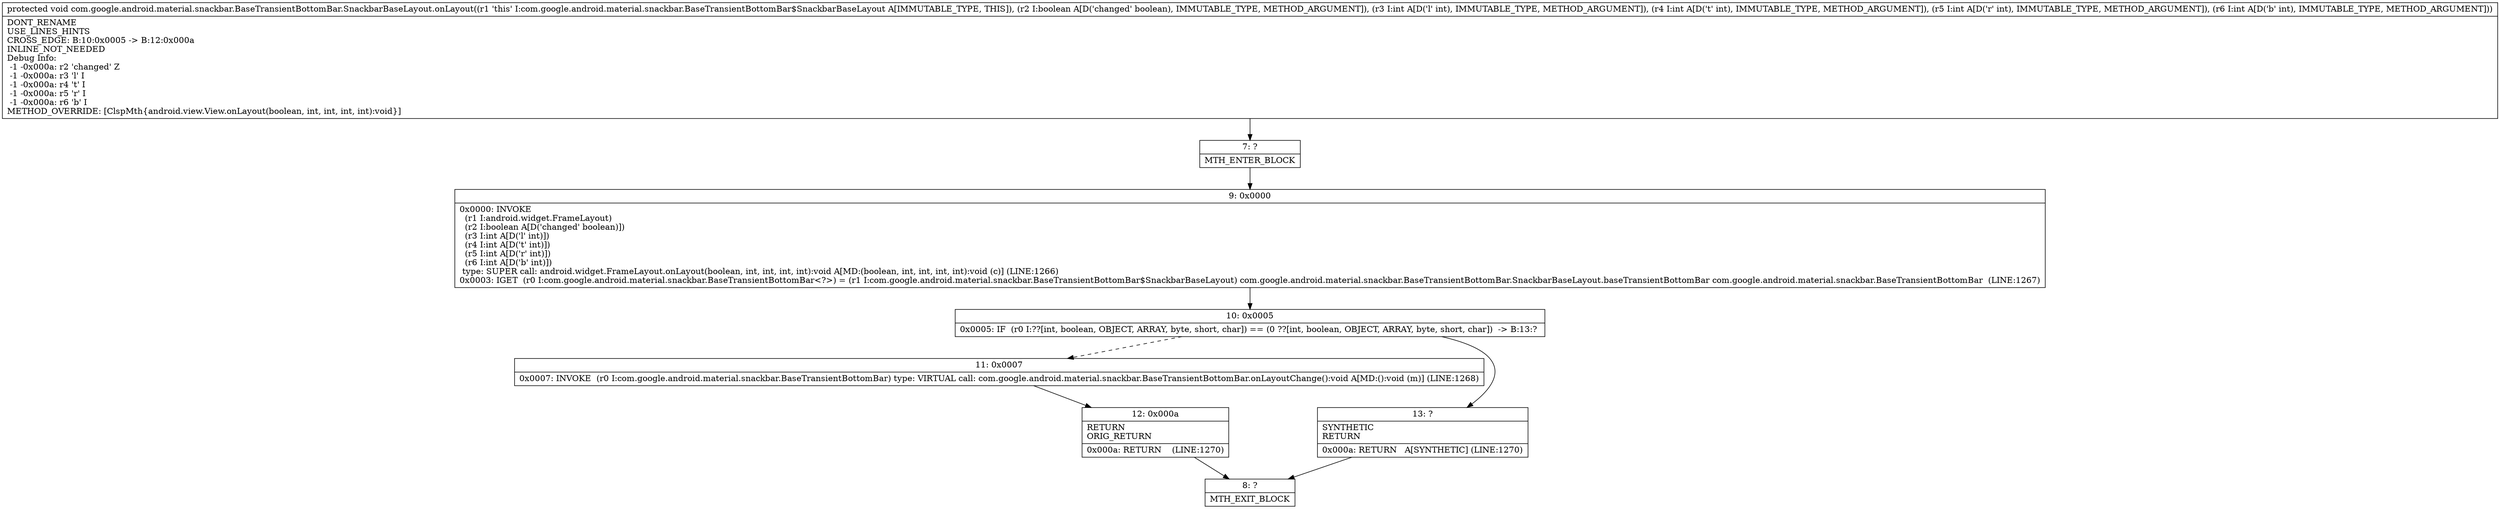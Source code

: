 digraph "CFG forcom.google.android.material.snackbar.BaseTransientBottomBar.SnackbarBaseLayout.onLayout(ZIIII)V" {
Node_7 [shape=record,label="{7\:\ ?|MTH_ENTER_BLOCK\l}"];
Node_9 [shape=record,label="{9\:\ 0x0000|0x0000: INVOKE  \l  (r1 I:android.widget.FrameLayout)\l  (r2 I:boolean A[D('changed' boolean)])\l  (r3 I:int A[D('l' int)])\l  (r4 I:int A[D('t' int)])\l  (r5 I:int A[D('r' int)])\l  (r6 I:int A[D('b' int)])\l type: SUPER call: android.widget.FrameLayout.onLayout(boolean, int, int, int, int):void A[MD:(boolean, int, int, int, int):void (c)] (LINE:1266)\l0x0003: IGET  (r0 I:com.google.android.material.snackbar.BaseTransientBottomBar\<?\>) = (r1 I:com.google.android.material.snackbar.BaseTransientBottomBar$SnackbarBaseLayout) com.google.android.material.snackbar.BaseTransientBottomBar.SnackbarBaseLayout.baseTransientBottomBar com.google.android.material.snackbar.BaseTransientBottomBar  (LINE:1267)\l}"];
Node_10 [shape=record,label="{10\:\ 0x0005|0x0005: IF  (r0 I:??[int, boolean, OBJECT, ARRAY, byte, short, char]) == (0 ??[int, boolean, OBJECT, ARRAY, byte, short, char])  \-\> B:13:? \l}"];
Node_11 [shape=record,label="{11\:\ 0x0007|0x0007: INVOKE  (r0 I:com.google.android.material.snackbar.BaseTransientBottomBar) type: VIRTUAL call: com.google.android.material.snackbar.BaseTransientBottomBar.onLayoutChange():void A[MD:():void (m)] (LINE:1268)\l}"];
Node_12 [shape=record,label="{12\:\ 0x000a|RETURN\lORIG_RETURN\l|0x000a: RETURN    (LINE:1270)\l}"];
Node_8 [shape=record,label="{8\:\ ?|MTH_EXIT_BLOCK\l}"];
Node_13 [shape=record,label="{13\:\ ?|SYNTHETIC\lRETURN\l|0x000a: RETURN   A[SYNTHETIC] (LINE:1270)\l}"];
MethodNode[shape=record,label="{protected void com.google.android.material.snackbar.BaseTransientBottomBar.SnackbarBaseLayout.onLayout((r1 'this' I:com.google.android.material.snackbar.BaseTransientBottomBar$SnackbarBaseLayout A[IMMUTABLE_TYPE, THIS]), (r2 I:boolean A[D('changed' boolean), IMMUTABLE_TYPE, METHOD_ARGUMENT]), (r3 I:int A[D('l' int), IMMUTABLE_TYPE, METHOD_ARGUMENT]), (r4 I:int A[D('t' int), IMMUTABLE_TYPE, METHOD_ARGUMENT]), (r5 I:int A[D('r' int), IMMUTABLE_TYPE, METHOD_ARGUMENT]), (r6 I:int A[D('b' int), IMMUTABLE_TYPE, METHOD_ARGUMENT]))  | DONT_RENAME\lUSE_LINES_HINTS\lCROSS_EDGE: B:10:0x0005 \-\> B:12:0x000a\lINLINE_NOT_NEEDED\lDebug Info:\l  \-1 \-0x000a: r2 'changed' Z\l  \-1 \-0x000a: r3 'l' I\l  \-1 \-0x000a: r4 't' I\l  \-1 \-0x000a: r5 'r' I\l  \-1 \-0x000a: r6 'b' I\lMETHOD_OVERRIDE: [ClspMth\{android.view.View.onLayout(boolean, int, int, int, int):void\}]\l}"];
MethodNode -> Node_7;Node_7 -> Node_9;
Node_9 -> Node_10;
Node_10 -> Node_11[style=dashed];
Node_10 -> Node_13;
Node_11 -> Node_12;
Node_12 -> Node_8;
Node_13 -> Node_8;
}

